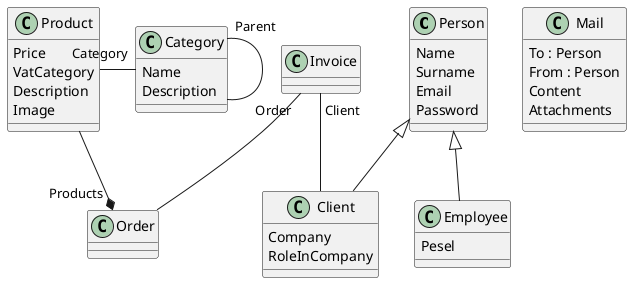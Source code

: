 @startuml

class Person{
    Name
    Surname 
    Email 
    Password
}

class Employee{
    Pesel
}

class Client{
    Company
    RoleInCompany
}

class Product{
    Price
    VatCategory 
    Description 
    Image 
}

class Category{
    Name
    Description
}

class Order{
    'Products[]
}

class Invoice{
    'Order
}

class Mail{
    To : Person
    From : Person
    Content 
    Attachments
}

Person <|-- Employee
Person <|-- Client

Product --* "Products" Order 
Invoice "Order" -- Order
Product "Category" - Category
Category "Parent" -- Category
Invoice "Client" --  Client
@enduml